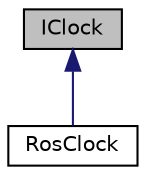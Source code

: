 digraph "IClock"
{
 // LATEX_PDF_SIZE
  edge [fontname="Helvetica",fontsize="10",labelfontname="Helvetica",labelfontsize="10"];
  node [fontname="Helvetica",fontsize="10",shape=record];
  Node1 [label="IClock",height=0.2,width=0.4,color="black", fillcolor="grey75", style="filled", fontcolor="black",tooltip="Clock interface containing current time function that should be redefined in the derived classes."];
  Node1 -> Node2 [dir="back",color="midnightblue",fontsize="10",style="solid",fontname="Helvetica"];
  Node2 [label="RosClock",height=0.2,width=0.4,color="black", fillcolor="white", style="filled",URL="$classRosClock.html",tooltip="ROS Clock class."];
}
